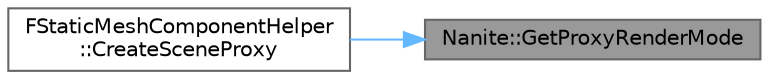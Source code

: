digraph "Nanite::GetProxyRenderMode"
{
 // INTERACTIVE_SVG=YES
 // LATEX_PDF_SIZE
  bgcolor="transparent";
  edge [fontname=Helvetica,fontsize=10,labelfontname=Helvetica,labelfontsize=10];
  node [fontname=Helvetica,fontsize=10,shape=box,height=0.2,width=0.4];
  rankdir="RL";
  Node1 [id="Node000001",label="Nanite::GetProxyRenderMode",height=0.2,width=0.4,color="gray40", fillcolor="grey60", style="filled", fontcolor="black",tooltip=" "];
  Node1 -> Node2 [id="edge1_Node000001_Node000002",dir="back",color="steelblue1",style="solid",tooltip=" "];
  Node2 [id="Node000002",label="FStaticMeshComponentHelper\l::CreateSceneProxy",height=0.2,width=0.4,color="grey40", fillcolor="white", style="filled",URL="$dd/d61/classFStaticMeshComponentHelper.html#a4c4c96f4aa5b7e11d72da3df4ae81e43",tooltip=" "];
}
